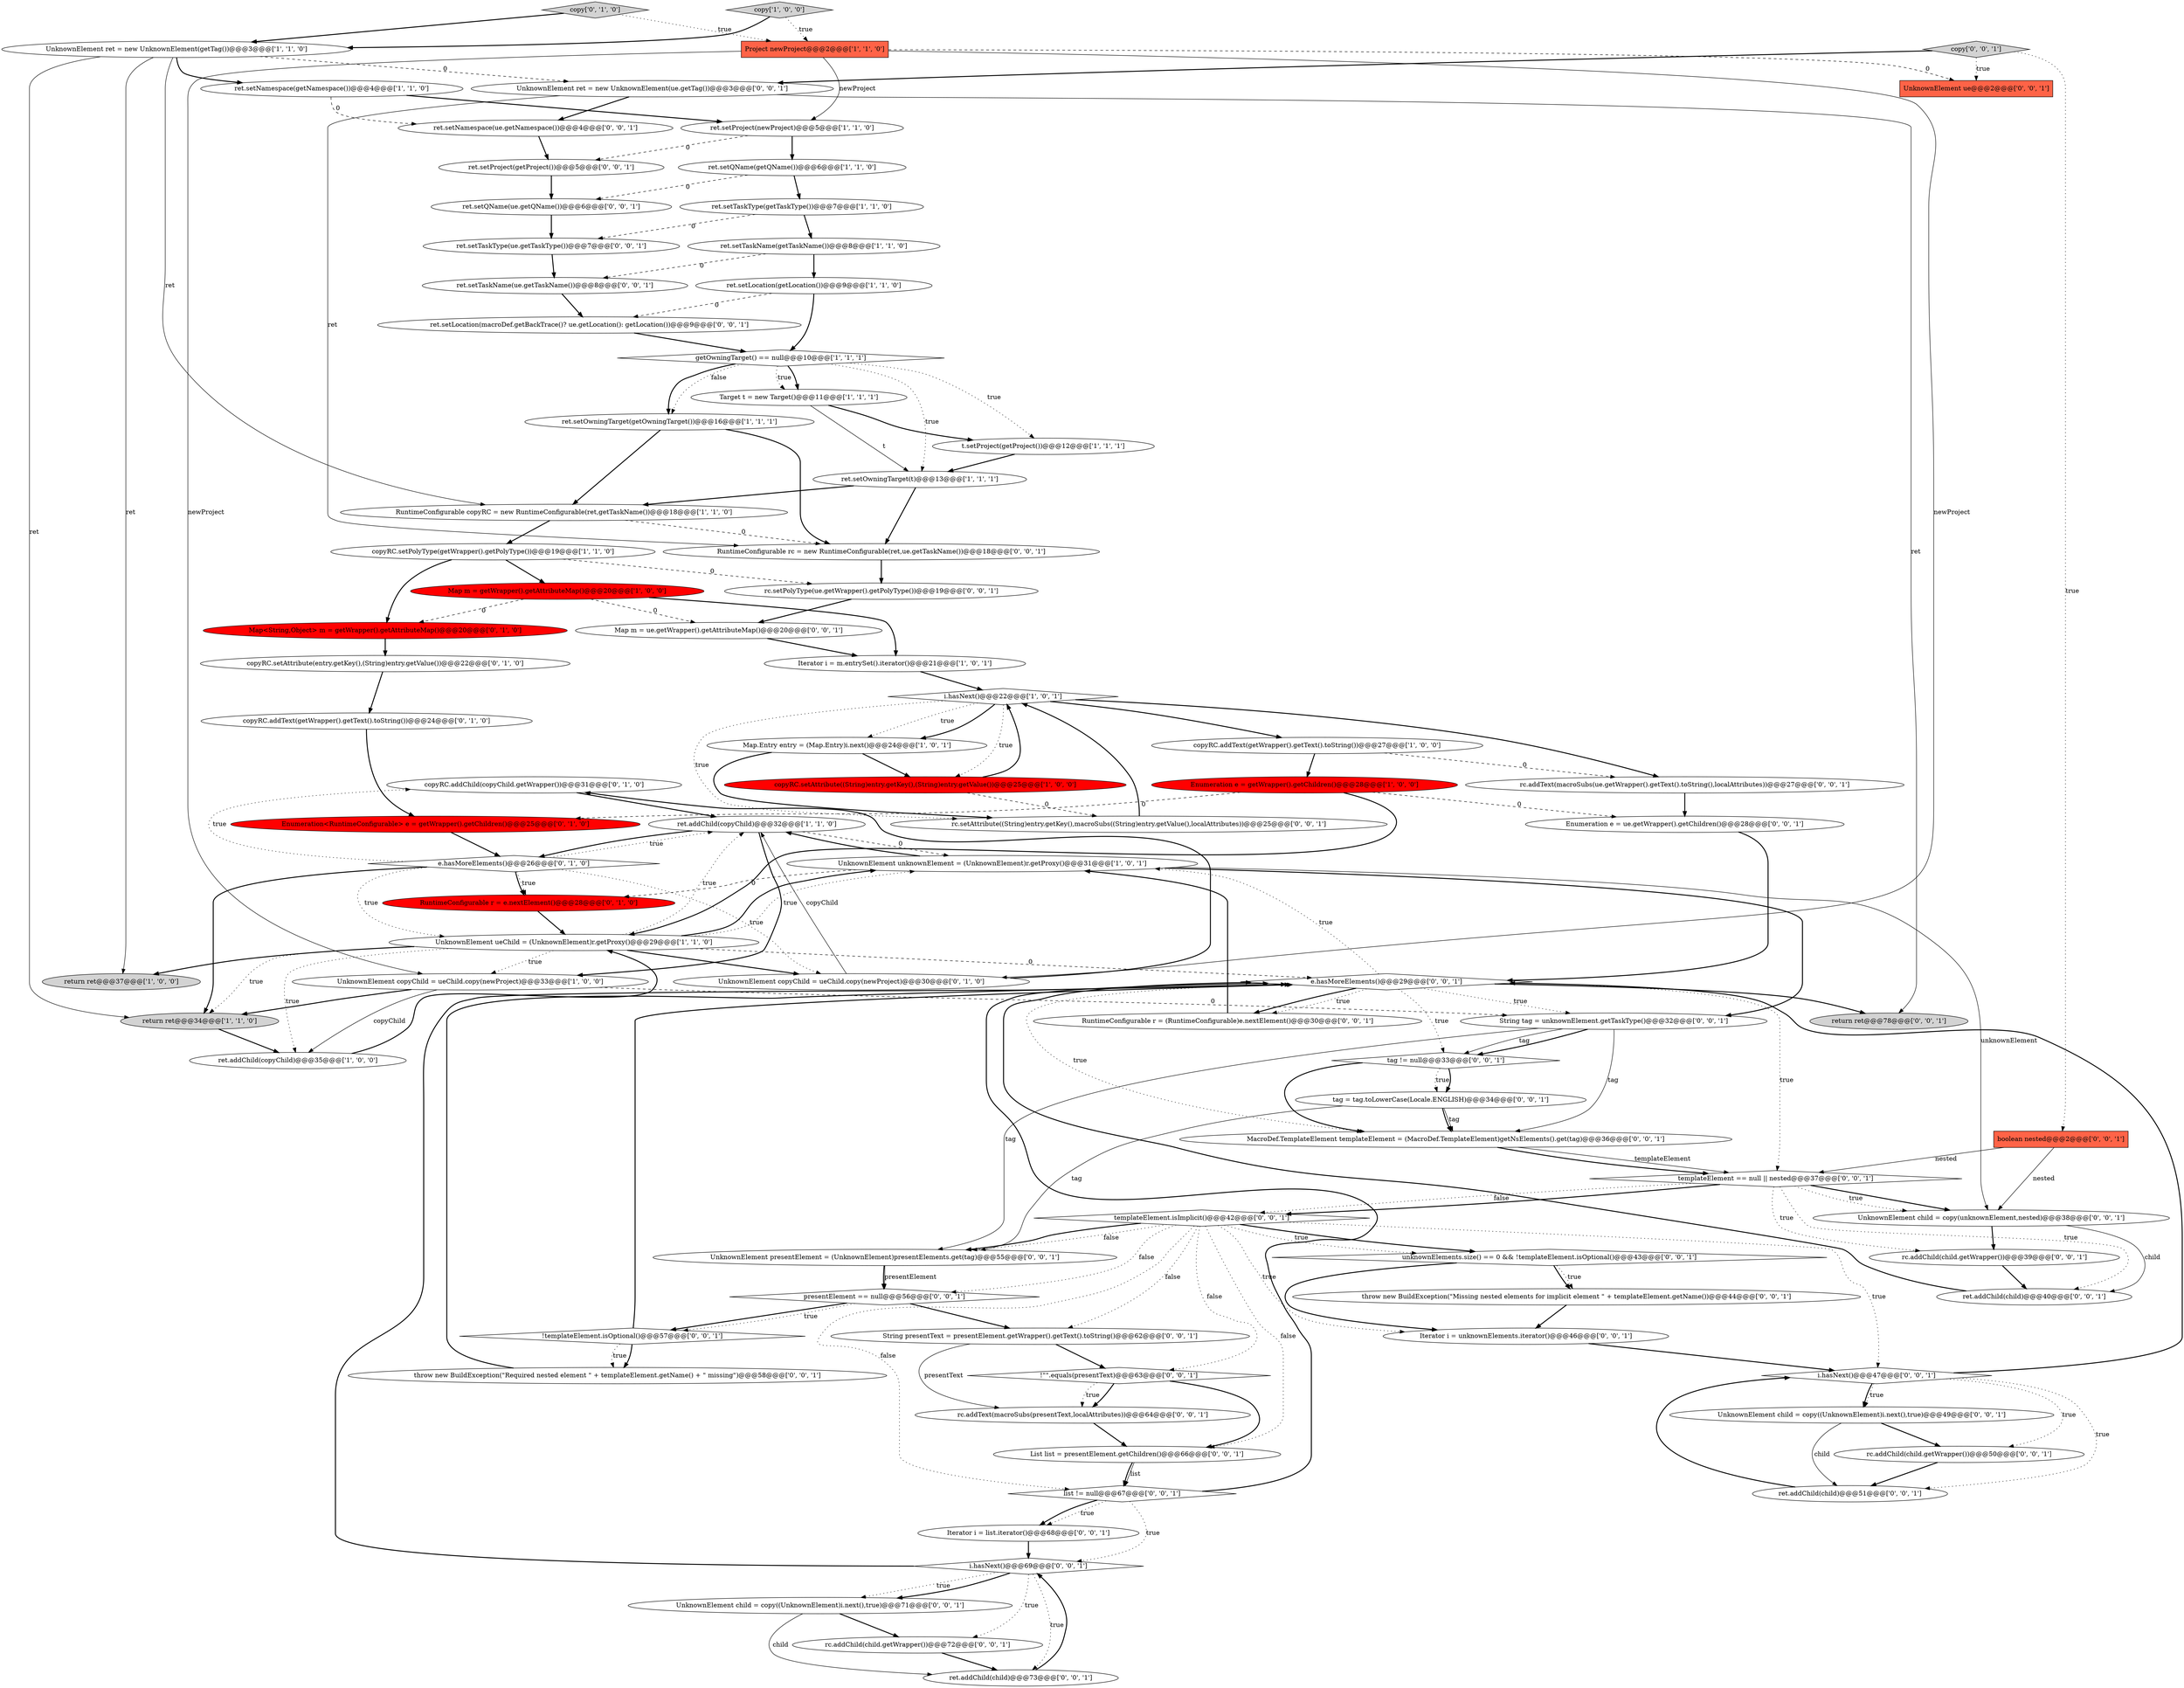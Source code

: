 digraph {
33 [style = filled, label = "copyRC.addChild(copyChild.getWrapper())@@@31@@@['0', '1', '0']", fillcolor = white, shape = ellipse image = "AAA0AAABBB2BBB"];
83 [style = filled, label = "templateElement.isImplicit()@@@42@@@['0', '0', '1']", fillcolor = white, shape = diamond image = "AAA0AAABBB3BBB"];
32 [style = filled, label = "RuntimeConfigurable r = e.nextElement()@@@28@@@['0', '1', '0']", fillcolor = red, shape = ellipse image = "AAA1AAABBB2BBB"];
56 [style = filled, label = "e.hasMoreElements()@@@29@@@['0', '0', '1']", fillcolor = white, shape = diamond image = "AAA0AAABBB3BBB"];
69 [style = filled, label = "!\"\".equals(presentText)@@@63@@@['0', '0', '1']", fillcolor = white, shape = diamond image = "AAA0AAABBB3BBB"];
50 [style = filled, label = "!templateElement.isOptional()@@@57@@@['0', '0', '1']", fillcolor = white, shape = diamond image = "AAA0AAABBB3BBB"];
47 [style = filled, label = "Iterator i = list.iterator()@@@68@@@['0', '0', '1']", fillcolor = white, shape = ellipse image = "AAA0AAABBB3BBB"];
34 [style = filled, label = "copy['0', '1', '0']", fillcolor = lightgray, shape = diamond image = "AAA0AAABBB2BBB"];
52 [style = filled, label = "copy['0', '0', '1']", fillcolor = lightgray, shape = diamond image = "AAA0AAABBB3BBB"];
49 [style = filled, label = "UnknownElement presentElement = (UnknownElement)presentElements.get(tag)@@@55@@@['0', '0', '1']", fillcolor = white, shape = ellipse image = "AAA0AAABBB3BBB"];
75 [style = filled, label = "UnknownElement ue@@@2@@@['0', '0', '1']", fillcolor = tomato, shape = box image = "AAA0AAABBB3BBB"];
15 [style = filled, label = "Enumeration e = getWrapper().getChildren()@@@28@@@['1', '0', '0']", fillcolor = red, shape = ellipse image = "AAA1AAABBB1BBB"];
37 [style = filled, label = "UnknownElement copyChild = ueChild.copy(newProject)@@@30@@@['0', '1', '0']", fillcolor = white, shape = ellipse image = "AAA0AAABBB2BBB"];
46 [style = filled, label = "rc.addText(macroSubs(presentText,localAttributes))@@@64@@@['0', '0', '1']", fillcolor = white, shape = ellipse image = "AAA0AAABBB3BBB"];
79 [style = filled, label = "UnknownElement child = copy(unknownElement,nested)@@@38@@@['0', '0', '1']", fillcolor = white, shape = ellipse image = "AAA0AAABBB3BBB"];
35 [style = filled, label = "Map<String,Object> m = getWrapper().getAttributeMap()@@@20@@@['0', '1', '0']", fillcolor = red, shape = ellipse image = "AAA1AAABBB2BBB"];
8 [style = filled, label = "UnknownElement unknownElement = (UnknownElement)r.getProxy()@@@31@@@['1', '0', '1']", fillcolor = white, shape = ellipse image = "AAA0AAABBB1BBB"];
82 [style = filled, label = "templateElement == null || nested@@@37@@@['0', '0', '1']", fillcolor = white, shape = diamond image = "AAA0AAABBB3BBB"];
63 [style = filled, label = "ret.setQName(ue.getQName())@@@6@@@['0', '0', '1']", fillcolor = white, shape = ellipse image = "AAA0AAABBB3BBB"];
59 [style = filled, label = "rc.setAttribute((String)entry.getKey(),macroSubs((String)entry.getValue(),localAttributes))@@@25@@@['0', '0', '1']", fillcolor = white, shape = ellipse image = "AAA0AAABBB3BBB"];
22 [style = filled, label = "t.setProject(getProject())@@@12@@@['1', '1', '1']", fillcolor = white, shape = ellipse image = "AAA0AAABBB1BBB"];
65 [style = filled, label = "ret.addChild(child)@@@51@@@['0', '0', '1']", fillcolor = white, shape = ellipse image = "AAA0AAABBB3BBB"];
45 [style = filled, label = "ret.setTaskName(ue.getTaskName())@@@8@@@['0', '0', '1']", fillcolor = white, shape = ellipse image = "AAA0AAABBB3BBB"];
74 [style = filled, label = "String tag = unknownElement.getTaskType()@@@32@@@['0', '0', '1']", fillcolor = white, shape = ellipse image = "AAA0AAABBB3BBB"];
23 [style = filled, label = "ret.setTaskName(getTaskName())@@@8@@@['1', '1', '0']", fillcolor = white, shape = ellipse image = "AAA0AAABBB1BBB"];
0 [style = filled, label = "copyRC.setAttribute((String)entry.getKey(),(String)entry.getValue())@@@25@@@['1', '0', '0']", fillcolor = red, shape = ellipse image = "AAA1AAABBB1BBB"];
55 [style = filled, label = "rc.addText(macroSubs(ue.getWrapper().getText().toString(),localAttributes))@@@27@@@['0', '0', '1']", fillcolor = white, shape = ellipse image = "AAA0AAABBB3BBB"];
17 [style = filled, label = "i.hasNext()@@@22@@@['1', '0', '1']", fillcolor = white, shape = diamond image = "AAA0AAABBB1BBB"];
51 [style = filled, label = "throw new BuildException(\"Missing nested elements for implicit element \" + templateElement.getName())@@@44@@@['0', '0', '1']", fillcolor = white, shape = ellipse image = "AAA0AAABBB3BBB"];
85 [style = filled, label = "ret.setLocation(macroDef.getBackTrace()? ue.getLocation(): getLocation())@@@9@@@['0', '0', '1']", fillcolor = white, shape = ellipse image = "AAA0AAABBB3BBB"];
20 [style = filled, label = "ret.addChild(copyChild)@@@35@@@['1', '0', '0']", fillcolor = white, shape = ellipse image = "AAA0AAABBB1BBB"];
39 [style = filled, label = "unknownElements.size() == 0 && !templateElement.isOptional()@@@43@@@['0', '0', '1']", fillcolor = white, shape = diamond image = "AAA0AAABBB3BBB"];
54 [style = filled, label = "i.hasNext()@@@69@@@['0', '0', '1']", fillcolor = white, shape = diamond image = "AAA0AAABBB3BBB"];
4 [style = filled, label = "UnknownElement ret = new UnknownElement(getTag())@@@3@@@['1', '1', '0']", fillcolor = white, shape = ellipse image = "AAA0AAABBB1BBB"];
38 [style = filled, label = "copyRC.setAttribute(entry.getKey(),(String)entry.getValue())@@@22@@@['0', '1', '0']", fillcolor = white, shape = ellipse image = "AAA0AAABBB2BBB"];
24 [style = filled, label = "ret.setLocation(getLocation())@@@9@@@['1', '1', '0']", fillcolor = white, shape = ellipse image = "AAA0AAABBB1BBB"];
48 [style = filled, label = "Enumeration e = ue.getWrapper().getChildren()@@@28@@@['0', '0', '1']", fillcolor = white, shape = ellipse image = "AAA0AAABBB3BBB"];
41 [style = filled, label = "boolean nested@@@2@@@['0', '0', '1']", fillcolor = tomato, shape = box image = "AAA0AAABBB3BBB"];
3 [style = filled, label = "Map.Entry entry = (Map.Entry)i.next()@@@24@@@['1', '0', '1']", fillcolor = white, shape = ellipse image = "AAA0AAABBB1BBB"];
87 [style = filled, label = "tag = tag.toLowerCase(Locale.ENGLISH)@@@34@@@['0', '0', '1']", fillcolor = white, shape = ellipse image = "AAA0AAABBB3BBB"];
31 [style = filled, label = "Enumeration<RuntimeConfigurable> e = getWrapper().getChildren()@@@25@@@['0', '1', '0']", fillcolor = red, shape = ellipse image = "AAA1AAABBB2BBB"];
73 [style = filled, label = "UnknownElement ret = new UnknownElement(ue.getTag())@@@3@@@['0', '0', '1']", fillcolor = white, shape = ellipse image = "AAA0AAABBB3BBB"];
44 [style = filled, label = "i.hasNext()@@@47@@@['0', '0', '1']", fillcolor = white, shape = diamond image = "AAA0AAABBB3BBB"];
70 [style = filled, label = "List list = presentElement.getChildren()@@@66@@@['0', '0', '1']", fillcolor = white, shape = ellipse image = "AAA0AAABBB3BBB"];
9 [style = filled, label = "ret.addChild(copyChild)@@@32@@@['1', '1', '0']", fillcolor = white, shape = ellipse image = "AAA0AAABBB1BBB"];
30 [style = filled, label = "e.hasMoreElements()@@@26@@@['0', '1', '0']", fillcolor = white, shape = diamond image = "AAA0AAABBB2BBB"];
77 [style = filled, label = "RuntimeConfigurable rc = new RuntimeConfigurable(ret,ue.getTaskName())@@@18@@@['0', '0', '1']", fillcolor = white, shape = ellipse image = "AAA0AAABBB3BBB"];
1 [style = filled, label = "UnknownElement copyChild = ueChild.copy(newProject)@@@33@@@['1', '0', '0']", fillcolor = white, shape = ellipse image = "AAA0AAABBB1BBB"];
10 [style = filled, label = "Target t = new Target()@@@11@@@['1', '1', '1']", fillcolor = white, shape = ellipse image = "AAA0AAABBB1BBB"];
28 [style = filled, label = "ret.setNamespace(getNamespace())@@@4@@@['1', '1', '0']", fillcolor = white, shape = ellipse image = "AAA0AAABBB1BBB"];
72 [style = filled, label = "UnknownElement child = copy((UnknownElement)i.next(),true)@@@71@@@['0', '0', '1']", fillcolor = white, shape = ellipse image = "AAA0AAABBB3BBB"];
78 [style = filled, label = "Iterator i = unknownElements.iterator()@@@46@@@['0', '0', '1']", fillcolor = white, shape = ellipse image = "AAA0AAABBB3BBB"];
18 [style = filled, label = "ret.setOwningTarget(t)@@@13@@@['1', '1', '1']", fillcolor = white, shape = ellipse image = "AAA0AAABBB1BBB"];
66 [style = filled, label = "rc.setPolyType(ue.getWrapper().getPolyType())@@@19@@@['0', '0', '1']", fillcolor = white, shape = ellipse image = "AAA0AAABBB3BBB"];
80 [style = filled, label = "tag != null@@@33@@@['0', '0', '1']", fillcolor = white, shape = diamond image = "AAA0AAABBB3BBB"];
25 [style = filled, label = "getOwningTarget() == null@@@10@@@['1', '1', '1']", fillcolor = white, shape = diamond image = "AAA0AAABBB1BBB"];
21 [style = filled, label = "copyRC.setPolyType(getWrapper().getPolyType())@@@19@@@['1', '1', '0']", fillcolor = white, shape = ellipse image = "AAA0AAABBB1BBB"];
62 [style = filled, label = "return ret@@@78@@@['0', '0', '1']", fillcolor = lightgray, shape = ellipse image = "AAA0AAABBB3BBB"];
26 [style = filled, label = "Iterator i = m.entrySet().iterator()@@@21@@@['1', '0', '1']", fillcolor = white, shape = ellipse image = "AAA0AAABBB1BBB"];
43 [style = filled, label = "throw new BuildException(\"Required nested element \" + templateElement.getName() + \" missing\")@@@58@@@['0', '0', '1']", fillcolor = white, shape = ellipse image = "AAA0AAABBB3BBB"];
40 [style = filled, label = "ret.setProject(getProject())@@@5@@@['0', '0', '1']", fillcolor = white, shape = ellipse image = "AAA0AAABBB3BBB"];
61 [style = filled, label = "ret.addChild(child)@@@73@@@['0', '0', '1']", fillcolor = white, shape = ellipse image = "AAA0AAABBB3BBB"];
2 [style = filled, label = "ret.setTaskType(getTaskType())@@@7@@@['1', '1', '0']", fillcolor = white, shape = ellipse image = "AAA0AAABBB1BBB"];
6 [style = filled, label = "ret.setQName(getQName())@@@6@@@['1', '1', '0']", fillcolor = white, shape = ellipse image = "AAA0AAABBB1BBB"];
81 [style = filled, label = "UnknownElement child = copy((UnknownElement)i.next(),true)@@@49@@@['0', '0', '1']", fillcolor = white, shape = ellipse image = "AAA0AAABBB3BBB"];
58 [style = filled, label = "ret.addChild(child)@@@40@@@['0', '0', '1']", fillcolor = white, shape = ellipse image = "AAA0AAABBB3BBB"];
67 [style = filled, label = "Map m = ue.getWrapper().getAttributeMap()@@@20@@@['0', '0', '1']", fillcolor = white, shape = ellipse image = "AAA0AAABBB3BBB"];
19 [style = filled, label = "ret.setProject(newProject)@@@5@@@['1', '1', '0']", fillcolor = white, shape = ellipse image = "AAA0AAABBB1BBB"];
64 [style = filled, label = "String presentText = presentElement.getWrapper().getText().toString()@@@62@@@['0', '0', '1']", fillcolor = white, shape = ellipse image = "AAA0AAABBB3BBB"];
11 [style = filled, label = "return ret@@@34@@@['1', '1', '0']", fillcolor = lightgray, shape = ellipse image = "AAA0AAABBB1BBB"];
36 [style = filled, label = "copyRC.addText(getWrapper().getText().toString())@@@24@@@['0', '1', '0']", fillcolor = white, shape = ellipse image = "AAA0AAABBB2BBB"];
27 [style = filled, label = "RuntimeConfigurable copyRC = new RuntimeConfigurable(ret,getTaskName())@@@18@@@['1', '1', '0']", fillcolor = white, shape = ellipse image = "AAA0AAABBB1BBB"];
76 [style = filled, label = "ret.setTaskType(ue.getTaskType())@@@7@@@['0', '0', '1']", fillcolor = white, shape = ellipse image = "AAA0AAABBB3BBB"];
84 [style = filled, label = "presentElement == null@@@56@@@['0', '0', '1']", fillcolor = white, shape = diamond image = "AAA0AAABBB3BBB"];
5 [style = filled, label = "UnknownElement ueChild = (UnknownElement)r.getProxy()@@@29@@@['1', '1', '0']", fillcolor = white, shape = ellipse image = "AAA0AAABBB1BBB"];
68 [style = filled, label = "rc.addChild(child.getWrapper())@@@72@@@['0', '0', '1']", fillcolor = white, shape = ellipse image = "AAA0AAABBB3BBB"];
12 [style = filled, label = "return ret@@@37@@@['1', '0', '0']", fillcolor = lightgray, shape = ellipse image = "AAA0AAABBB1BBB"];
71 [style = filled, label = "ret.setNamespace(ue.getNamespace())@@@4@@@['0', '0', '1']", fillcolor = white, shape = ellipse image = "AAA0AAABBB3BBB"];
16 [style = filled, label = "copyRC.addText(getWrapper().getText().toString())@@@27@@@['1', '0', '0']", fillcolor = white, shape = ellipse image = "AAA0AAABBB1BBB"];
7 [style = filled, label = "Map m = getWrapper().getAttributeMap()@@@20@@@['1', '0', '0']", fillcolor = red, shape = ellipse image = "AAA1AAABBB1BBB"];
53 [style = filled, label = "rc.addChild(child.getWrapper())@@@39@@@['0', '0', '1']", fillcolor = white, shape = ellipse image = "AAA0AAABBB3BBB"];
29 [style = filled, label = "ret.setOwningTarget(getOwningTarget())@@@16@@@['1', '1', '1']", fillcolor = white, shape = ellipse image = "AAA0AAABBB1BBB"];
60 [style = filled, label = "MacroDef.TemplateElement templateElement = (MacroDef.TemplateElement)getNsElements().get(tag)@@@36@@@['0', '0', '1']", fillcolor = white, shape = ellipse image = "AAA0AAABBB3BBB"];
86 [style = filled, label = "RuntimeConfigurable r = (RuntimeConfigurable)e.nextElement()@@@30@@@['0', '0', '1']", fillcolor = white, shape = ellipse image = "AAA0AAABBB3BBB"];
14 [style = filled, label = "Project newProject@@@2@@@['1', '1', '0']", fillcolor = tomato, shape = box image = "AAA0AAABBB1BBB"];
57 [style = filled, label = "rc.addChild(child.getWrapper())@@@50@@@['0', '0', '1']", fillcolor = white, shape = ellipse image = "AAA0AAABBB3BBB"];
13 [style = filled, label = "copy['1', '0', '0']", fillcolor = lightgray, shape = diamond image = "AAA0AAABBB1BBB"];
42 [style = filled, label = "list != null@@@67@@@['0', '0', '1']", fillcolor = white, shape = diamond image = "AAA0AAABBB3BBB"];
30->5 [style = dotted, label="true"];
54->56 [style = bold, label=""];
56->8 [style = dotted, label="true"];
21->66 [style = dashed, label="0"];
79->58 [style = solid, label="child"];
42->47 [style = dotted, label="true"];
83->39 [style = bold, label=""];
52->75 [style = dotted, label="true"];
69->46 [style = bold, label=""];
2->76 [style = dashed, label="0"];
5->1 [style = dotted, label="true"];
83->78 [style = dotted, label="true"];
51->78 [style = bold, label=""];
4->73 [style = dashed, label="0"];
25->29 [style = dotted, label="false"];
8->32 [style = dashed, label="0"];
53->58 [style = bold, label=""];
84->50 [style = bold, label=""];
50->56 [style = bold, label=""];
56->86 [style = dotted, label="true"];
25->29 [style = bold, label=""];
83->70 [style = dotted, label="false"];
74->80 [style = solid, label="tag"];
42->54 [style = dotted, label="true"];
54->61 [style = dotted, label="true"];
27->77 [style = dashed, label="0"];
0->59 [style = dashed, label="0"];
9->8 [style = dashed, label="0"];
14->1 [style = solid, label="newProject"];
25->18 [style = dotted, label="true"];
7->26 [style = bold, label=""];
45->85 [style = bold, label=""];
2->23 [style = bold, label=""];
55->48 [style = bold, label=""];
30->11 [style = bold, label=""];
5->11 [style = dotted, label="true"];
39->51 [style = bold, label=""];
56->74 [style = dotted, label="true"];
80->60 [style = bold, label=""];
7->35 [style = dashed, label="0"];
83->49 [style = dotted, label="false"];
31->30 [style = bold, label=""];
40->63 [style = bold, label=""];
15->31 [style = dashed, label="0"];
73->71 [style = bold, label=""];
5->9 [style = dotted, label="true"];
25->10 [style = bold, label=""];
35->38 [style = bold, label=""];
87->60 [style = bold, label=""];
21->35 [style = bold, label=""];
37->33 [style = bold, label=""];
34->14 [style = dotted, label="true"];
83->39 [style = dotted, label="true"];
5->37 [style = bold, label=""];
17->16 [style = bold, label=""];
30->33 [style = dotted, label="true"];
54->68 [style = dotted, label="true"];
37->9 [style = solid, label="copyChild"];
50->43 [style = bold, label=""];
24->85 [style = dashed, label="0"];
26->17 [style = bold, label=""];
78->44 [style = bold, label=""];
74->49 [style = solid, label="tag"];
66->67 [style = bold, label=""];
0->17 [style = bold, label=""];
36->31 [style = bold, label=""];
10->18 [style = solid, label="t"];
85->25 [style = bold, label=""];
52->73 [style = bold, label=""];
56->62 [style = bold, label=""];
14->19 [style = solid, label="newProject"];
50->43 [style = dotted, label="true"];
67->26 [style = bold, label=""];
19->6 [style = bold, label=""];
84->64 [style = bold, label=""];
82->83 [style = dotted, label="false"];
69->46 [style = dotted, label="true"];
58->56 [style = bold, label=""];
17->3 [style = dotted, label="true"];
3->0 [style = bold, label=""];
1->11 [style = bold, label=""];
44->65 [style = dotted, label="true"];
6->2 [style = bold, label=""];
29->27 [style = bold, label=""];
5->56 [style = dashed, label="0"];
22->18 [style = bold, label=""];
44->81 [style = bold, label=""];
47->54 [style = bold, label=""];
8->74 [style = bold, label=""];
42->56 [style = bold, label=""];
81->57 [style = bold, label=""];
28->19 [style = bold, label=""];
30->32 [style = dotted, label="true"];
28->71 [style = dashed, label="0"];
80->87 [style = dotted, label="true"];
21->7 [style = bold, label=""];
30->9 [style = dotted, label="true"];
14->37 [style = solid, label="newProject"];
82->53 [style = dotted, label="true"];
57->65 [style = bold, label=""];
52->41 [style = dotted, label="true"];
25->10 [style = dotted, label="true"];
81->65 [style = solid, label="child"];
87->49 [style = solid, label="tag"];
9->1 [style = bold, label=""];
5->8 [style = dotted, label="true"];
73->77 [style = solid, label="ret"];
44->81 [style = dotted, label="true"];
39->51 [style = dotted, label="true"];
6->63 [style = dashed, label="0"];
54->72 [style = dotted, label="true"];
60->82 [style = solid, label="templateElement"];
44->56 [style = bold, label=""];
60->82 [style = bold, label=""];
4->27 [style = solid, label="ret"];
4->11 [style = solid, label="ret"];
42->47 [style = bold, label=""];
64->46 [style = solid, label="presentText"];
44->57 [style = dotted, label="true"];
30->32 [style = bold, label=""];
56->80 [style = dotted, label="true"];
15->48 [style = dashed, label="0"];
56->60 [style = dotted, label="true"];
49->84 [style = bold, label=""];
74->60 [style = solid, label="tag"];
17->55 [style = bold, label=""];
82->83 [style = bold, label=""];
46->70 [style = bold, label=""];
18->77 [style = bold, label=""];
70->42 [style = bold, label=""];
82->58 [style = dotted, label="true"];
77->66 [style = bold, label=""];
72->61 [style = solid, label="child"];
7->67 [style = dashed, label="0"];
41->79 [style = solid, label="nested"];
41->82 [style = solid, label="nested"];
83->64 [style = dotted, label="false"];
24->25 [style = bold, label=""];
76->45 [style = bold, label=""];
65->44 [style = bold, label=""];
17->3 [style = bold, label=""];
49->84 [style = solid, label="presentElement"];
83->49 [style = bold, label=""];
30->37 [style = dotted, label="true"];
71->40 [style = bold, label=""];
61->54 [style = bold, label=""];
73->62 [style = solid, label="ret"];
83->44 [style = dotted, label="true"];
13->14 [style = dotted, label="true"];
27->21 [style = bold, label=""];
83->84 [style = dotted, label="false"];
19->40 [style = dashed, label="0"];
79->53 [style = bold, label=""];
84->50 [style = dotted, label="true"];
59->17 [style = bold, label=""];
10->22 [style = bold, label=""];
16->15 [style = bold, label=""];
5->8 [style = bold, label=""];
11->20 [style = bold, label=""];
32->5 [style = bold, label=""];
17->0 [style = dotted, label="true"];
48->56 [style = bold, label=""];
83->42 [style = dotted, label="false"];
64->69 [style = bold, label=""];
4->12 [style = solid, label="ret"];
23->45 [style = dashed, label="0"];
80->87 [style = bold, label=""];
1->20 [style = solid, label="copyChild"];
38->36 [style = bold, label=""];
9->30 [style = bold, label=""];
14->75 [style = dashed, label="0"];
86->8 [style = bold, label=""];
33->9 [style = bold, label=""];
74->80 [style = bold, label=""];
87->60 [style = solid, label="tag"];
1->74 [style = dashed, label="0"];
4->28 [style = bold, label=""];
15->5 [style = bold, label=""];
20->5 [style = bold, label=""];
8->79 [style = solid, label="unknownElement"];
70->42 [style = solid, label="list"];
56->86 [style = bold, label=""];
23->24 [style = bold, label=""];
39->78 [style = bold, label=""];
83->69 [style = dotted, label="false"];
18->27 [style = bold, label=""];
5->12 [style = bold, label=""];
3->59 [style = bold, label=""];
63->76 [style = bold, label=""];
82->79 [style = bold, label=""];
82->79 [style = dotted, label="true"];
8->9 [style = bold, label=""];
25->22 [style = dotted, label="true"];
56->82 [style = dotted, label="true"];
54->72 [style = bold, label=""];
34->4 [style = bold, label=""];
5->20 [style = dotted, label="true"];
68->61 [style = bold, label=""];
69->70 [style = bold, label=""];
16->55 [style = dashed, label="0"];
72->68 [style = bold, label=""];
17->59 [style = dotted, label="true"];
13->4 [style = bold, label=""];
43->56 [style = bold, label=""];
29->77 [style = bold, label=""];
}
